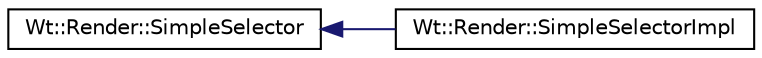 digraph "Graphical Class Hierarchy"
{
 // LATEX_PDF_SIZE
  edge [fontname="Helvetica",fontsize="10",labelfontname="Helvetica",labelfontsize="10"];
  node [fontname="Helvetica",fontsize="10",shape=record];
  rankdir="LR";
  Node0 [label="Wt::Render::SimpleSelector",height=0.2,width=0.4,color="black", fillcolor="white", style="filled",URL="$classWt_1_1Render_1_1SimpleSelector.html",tooltip=" "];
  Node0 -> Node1 [dir="back",color="midnightblue",fontsize="10",style="solid",fontname="Helvetica"];
  Node1 [label="Wt::Render::SimpleSelectorImpl",height=0.2,width=0.4,color="black", fillcolor="white", style="filled",URL="$structWt_1_1Render_1_1SimpleSelectorImpl.html",tooltip=" "];
}
